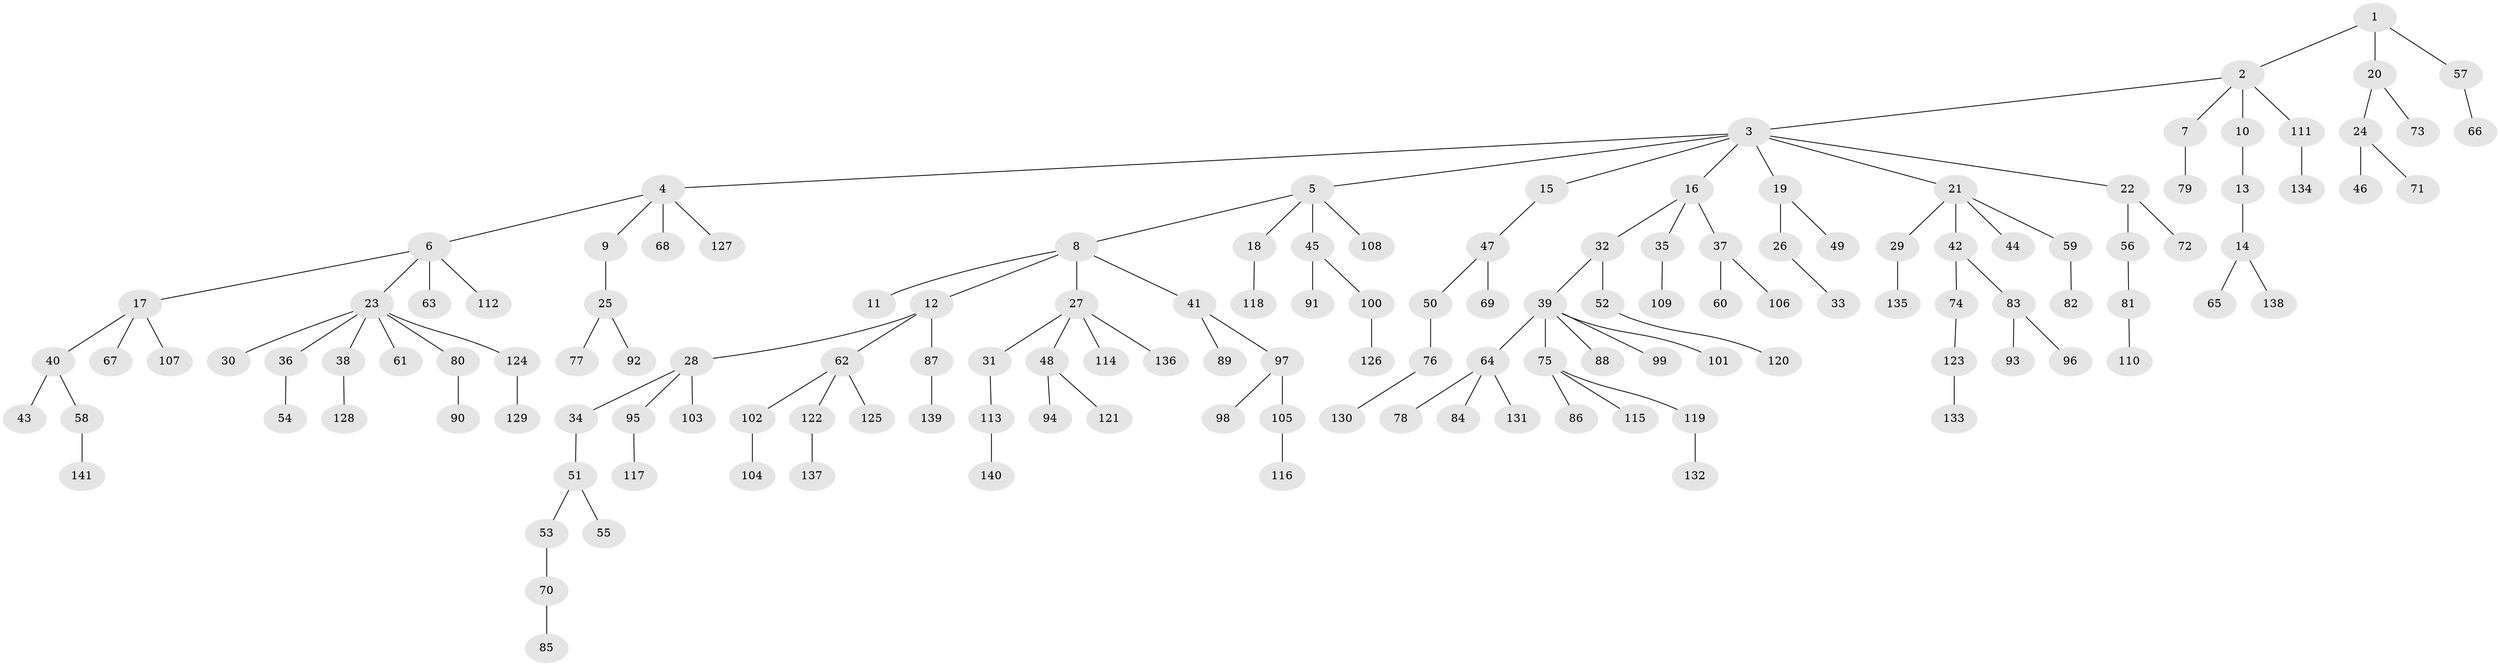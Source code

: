 // coarse degree distribution, {3: 0.12121212121212122, 5: 0.020202020202020204, 8: 0.010101010101010102, 2: 0.25252525252525254, 4: 0.09090909090909091, 7: 0.010101010101010102, 1: 0.494949494949495}
// Generated by graph-tools (version 1.1) at 2025/37/03/04/25 23:37:28]
// undirected, 141 vertices, 140 edges
graph export_dot {
  node [color=gray90,style=filled];
  1;
  2;
  3;
  4;
  5;
  6;
  7;
  8;
  9;
  10;
  11;
  12;
  13;
  14;
  15;
  16;
  17;
  18;
  19;
  20;
  21;
  22;
  23;
  24;
  25;
  26;
  27;
  28;
  29;
  30;
  31;
  32;
  33;
  34;
  35;
  36;
  37;
  38;
  39;
  40;
  41;
  42;
  43;
  44;
  45;
  46;
  47;
  48;
  49;
  50;
  51;
  52;
  53;
  54;
  55;
  56;
  57;
  58;
  59;
  60;
  61;
  62;
  63;
  64;
  65;
  66;
  67;
  68;
  69;
  70;
  71;
  72;
  73;
  74;
  75;
  76;
  77;
  78;
  79;
  80;
  81;
  82;
  83;
  84;
  85;
  86;
  87;
  88;
  89;
  90;
  91;
  92;
  93;
  94;
  95;
  96;
  97;
  98;
  99;
  100;
  101;
  102;
  103;
  104;
  105;
  106;
  107;
  108;
  109;
  110;
  111;
  112;
  113;
  114;
  115;
  116;
  117;
  118;
  119;
  120;
  121;
  122;
  123;
  124;
  125;
  126;
  127;
  128;
  129;
  130;
  131;
  132;
  133;
  134;
  135;
  136;
  137;
  138;
  139;
  140;
  141;
  1 -- 2;
  1 -- 20;
  1 -- 57;
  2 -- 3;
  2 -- 7;
  2 -- 10;
  2 -- 111;
  3 -- 4;
  3 -- 5;
  3 -- 15;
  3 -- 16;
  3 -- 19;
  3 -- 21;
  3 -- 22;
  4 -- 6;
  4 -- 9;
  4 -- 68;
  4 -- 127;
  5 -- 8;
  5 -- 18;
  5 -- 45;
  5 -- 108;
  6 -- 17;
  6 -- 23;
  6 -- 63;
  6 -- 112;
  7 -- 79;
  8 -- 11;
  8 -- 12;
  8 -- 27;
  8 -- 41;
  9 -- 25;
  10 -- 13;
  12 -- 28;
  12 -- 62;
  12 -- 87;
  13 -- 14;
  14 -- 65;
  14 -- 138;
  15 -- 47;
  16 -- 32;
  16 -- 35;
  16 -- 37;
  17 -- 40;
  17 -- 67;
  17 -- 107;
  18 -- 118;
  19 -- 26;
  19 -- 49;
  20 -- 24;
  20 -- 73;
  21 -- 29;
  21 -- 42;
  21 -- 44;
  21 -- 59;
  22 -- 56;
  22 -- 72;
  23 -- 30;
  23 -- 36;
  23 -- 38;
  23 -- 61;
  23 -- 80;
  23 -- 124;
  24 -- 46;
  24 -- 71;
  25 -- 77;
  25 -- 92;
  26 -- 33;
  27 -- 31;
  27 -- 48;
  27 -- 114;
  27 -- 136;
  28 -- 34;
  28 -- 95;
  28 -- 103;
  29 -- 135;
  31 -- 113;
  32 -- 39;
  32 -- 52;
  34 -- 51;
  35 -- 109;
  36 -- 54;
  37 -- 60;
  37 -- 106;
  38 -- 128;
  39 -- 64;
  39 -- 75;
  39 -- 88;
  39 -- 99;
  39 -- 101;
  40 -- 43;
  40 -- 58;
  41 -- 89;
  41 -- 97;
  42 -- 74;
  42 -- 83;
  45 -- 91;
  45 -- 100;
  47 -- 50;
  47 -- 69;
  48 -- 94;
  48 -- 121;
  50 -- 76;
  51 -- 53;
  51 -- 55;
  52 -- 120;
  53 -- 70;
  56 -- 81;
  57 -- 66;
  58 -- 141;
  59 -- 82;
  62 -- 102;
  62 -- 122;
  62 -- 125;
  64 -- 78;
  64 -- 84;
  64 -- 131;
  70 -- 85;
  74 -- 123;
  75 -- 86;
  75 -- 115;
  75 -- 119;
  76 -- 130;
  80 -- 90;
  81 -- 110;
  83 -- 93;
  83 -- 96;
  87 -- 139;
  95 -- 117;
  97 -- 98;
  97 -- 105;
  100 -- 126;
  102 -- 104;
  105 -- 116;
  111 -- 134;
  113 -- 140;
  119 -- 132;
  122 -- 137;
  123 -- 133;
  124 -- 129;
}
